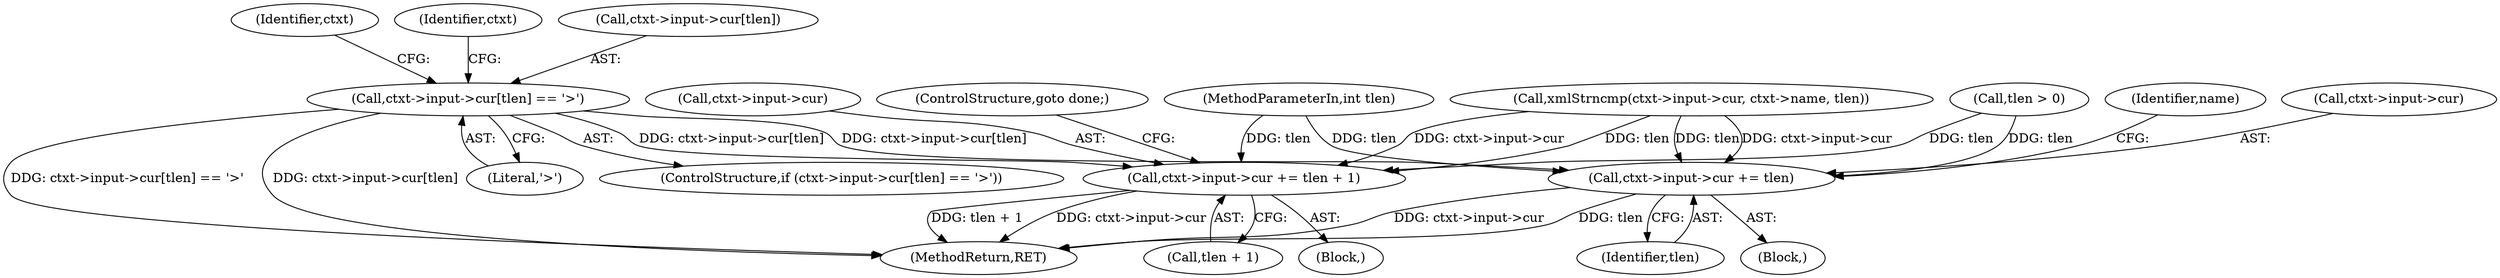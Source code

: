 digraph "0_Chrome_d0947db40187f4708c58e64cbd6013faf9eddeed_17@array" {
"1000149" [label="(Call,ctxt->input->cur[tlen] == '>')"];
"1000159" [label="(Call,ctxt->input->cur += tlen + 1)"];
"1000169" [label="(Call,ctxt->input->cur += tlen)"];
"1000149" [label="(Call,ctxt->input->cur[tlen] == '>')"];
"1000109" [label="(MethodParameterIn,int tlen)"];
"1000132" [label="(Call,tlen > 0)"];
"1000304" [label="(MethodReturn,RET)"];
"1000177" [label="(Identifier,name)"];
"1000175" [label="(Identifier,tlen)"];
"1000170" [label="(Call,ctxt->input->cur)"];
"1000172" [label="(Identifier,ctxt)"];
"1000159" [label="(Call,ctxt->input->cur += tlen + 1)"];
"1000160" [label="(Call,ctxt->input->cur)"];
"1000158" [label="(Block,)"];
"1000147" [label="(Block,)"];
"1000162" [label="(Identifier,ctxt)"];
"1000168" [label="(ControlStructure,goto done;)"];
"1000150" [label="(Call,ctxt->input->cur[tlen])"];
"1000165" [label="(Call,tlen + 1)"];
"1000169" [label="(Call,ctxt->input->cur += tlen)"];
"1000157" [label="(Literal,'>')"];
"1000148" [label="(ControlStructure,if (ctxt->input->cur[tlen] == '>'))"];
"1000136" [label="(Call,xmlStrncmp(ctxt->input->cur, ctxt->name, tlen))"];
"1000149" -> "1000148"  [label="AST: "];
"1000149" -> "1000157"  [label="CFG: "];
"1000150" -> "1000149"  [label="AST: "];
"1000157" -> "1000149"  [label="AST: "];
"1000162" -> "1000149"  [label="CFG: "];
"1000172" -> "1000149"  [label="CFG: "];
"1000149" -> "1000304"  [label="DDG: ctxt->input->cur[tlen] == '>'"];
"1000149" -> "1000304"  [label="DDG: ctxt->input->cur[tlen]"];
"1000149" -> "1000159"  [label="DDG: ctxt->input->cur[tlen]"];
"1000149" -> "1000169"  [label="DDG: ctxt->input->cur[tlen]"];
"1000159" -> "1000158"  [label="AST: "];
"1000159" -> "1000165"  [label="CFG: "];
"1000160" -> "1000159"  [label="AST: "];
"1000165" -> "1000159"  [label="AST: "];
"1000168" -> "1000159"  [label="CFG: "];
"1000159" -> "1000304"  [label="DDG: ctxt->input->cur"];
"1000159" -> "1000304"  [label="DDG: tlen + 1"];
"1000132" -> "1000159"  [label="DDG: tlen"];
"1000136" -> "1000159"  [label="DDG: tlen"];
"1000136" -> "1000159"  [label="DDG: ctxt->input->cur"];
"1000109" -> "1000159"  [label="DDG: tlen"];
"1000169" -> "1000147"  [label="AST: "];
"1000169" -> "1000175"  [label="CFG: "];
"1000170" -> "1000169"  [label="AST: "];
"1000175" -> "1000169"  [label="AST: "];
"1000177" -> "1000169"  [label="CFG: "];
"1000169" -> "1000304"  [label="DDG: ctxt->input->cur"];
"1000169" -> "1000304"  [label="DDG: tlen"];
"1000132" -> "1000169"  [label="DDG: tlen"];
"1000136" -> "1000169"  [label="DDG: tlen"];
"1000136" -> "1000169"  [label="DDG: ctxt->input->cur"];
"1000109" -> "1000169"  [label="DDG: tlen"];
}
